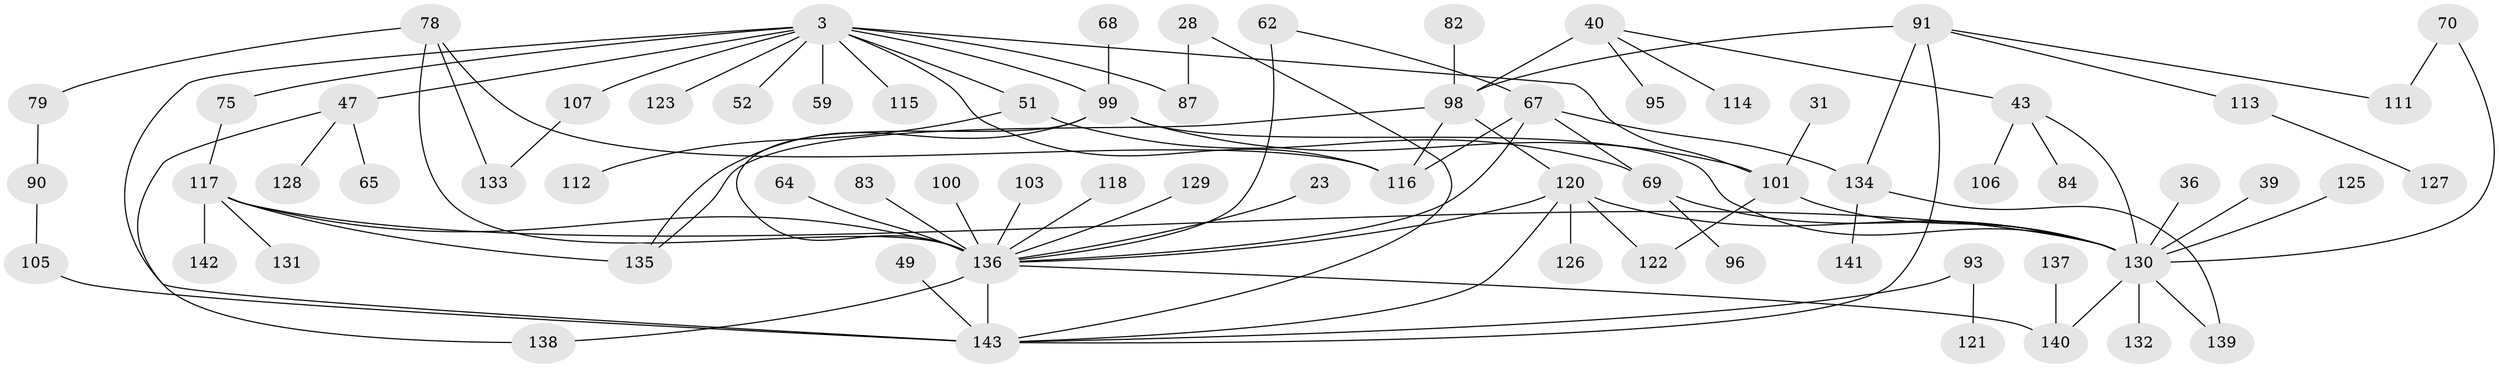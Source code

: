 // original degree distribution, {4: 0.0979020979020979, 7: 0.013986013986013986, 12: 0.006993006993006993, 3: 0.18181818181818182, 5: 0.06993006993006994, 6: 0.027972027972027972, 2: 0.3146853146853147, 1: 0.27972027972027974, 8: 0.006993006993006993}
// Generated by graph-tools (version 1.1) at 2025/42/03/09/25 04:42:55]
// undirected, 71 vertices, 96 edges
graph export_dot {
graph [start="1"]
  node [color=gray90,style=filled];
  3 [super="+2"];
  23;
  28;
  31;
  36;
  39;
  40;
  43;
  47;
  49;
  51 [super="+17"];
  52;
  59;
  62 [super="+25"];
  64;
  65;
  67 [super="+61"];
  68;
  69 [super="+19"];
  70;
  75;
  78 [super="+57"];
  79;
  82;
  83;
  84;
  87;
  90;
  91;
  93;
  95;
  96;
  98 [super="+38+77"];
  99 [super="+41+15+92"];
  100;
  101 [super="+7+24+81+86"];
  103;
  105;
  106;
  107 [super="+45"];
  111;
  112;
  113 [super="+109"];
  114;
  115;
  116 [super="+11+37"];
  117 [super="+50+104+55"];
  118;
  120 [super="+119"];
  121;
  122;
  123;
  125;
  126;
  127;
  128;
  129;
  130 [super="+14+58+124"];
  131;
  132;
  133;
  134 [super="+102"];
  135 [super="+110"];
  136 [super="+29+22+80+71"];
  137;
  138;
  139;
  140 [super="+42+85"];
  141;
  142;
  143 [super="+60+88"];
  3 -- 47;
  3 -- 51 [weight=2];
  3 -- 52;
  3 -- 75;
  3 -- 115;
  3 -- 123;
  3 -- 87;
  3 -- 59;
  3 -- 116;
  3 -- 101 [weight=2];
  3 -- 107;
  3 -- 143 [weight=3];
  3 -- 99;
  23 -- 136;
  28 -- 87;
  28 -- 143;
  31 -- 101;
  36 -- 130;
  39 -- 130;
  40 -- 43;
  40 -- 95;
  40 -- 114;
  40 -- 98 [weight=3];
  43 -- 84;
  43 -- 106;
  43 -- 130;
  47 -- 65;
  47 -- 128;
  47 -- 138;
  49 -- 143;
  51 -- 112;
  51 -- 69;
  62 -- 136 [weight=2];
  62 -- 67;
  64 -- 136;
  67 -- 116;
  67 -- 69;
  67 -- 136;
  67 -- 134;
  68 -- 99;
  69 -- 96;
  69 -- 130 [weight=2];
  70 -- 111;
  70 -- 130;
  75 -- 117;
  78 -- 136 [weight=2];
  78 -- 116;
  78 -- 133;
  78 -- 79;
  79 -- 90;
  82 -- 98;
  83 -- 136;
  90 -- 105;
  91 -- 111;
  91 -- 98;
  91 -- 143 [weight=2];
  91 -- 134;
  91 -- 113;
  93 -- 121;
  93 -- 143;
  98 -- 135;
  98 -- 116;
  98 -- 120;
  99 -- 130;
  99 -- 136 [weight=2];
  99 -- 101;
  99 -- 135;
  100 -- 136;
  101 -- 130 [weight=3];
  101 -- 122;
  103 -- 136;
  105 -- 143;
  107 -- 133;
  113 -- 127;
  117 -- 131;
  117 -- 136 [weight=2];
  117 -- 142;
  117 -- 130;
  117 -- 135;
  118 -- 136;
  120 -- 122;
  120 -- 130;
  120 -- 136;
  120 -- 126;
  120 -- 143;
  125 -- 130 [weight=2];
  129 -- 136;
  130 -- 132;
  130 -- 139;
  130 -- 140;
  134 -- 139;
  134 -- 141;
  136 -- 138;
  136 -- 140;
  136 -- 143 [weight=4];
  137 -- 140;
}
